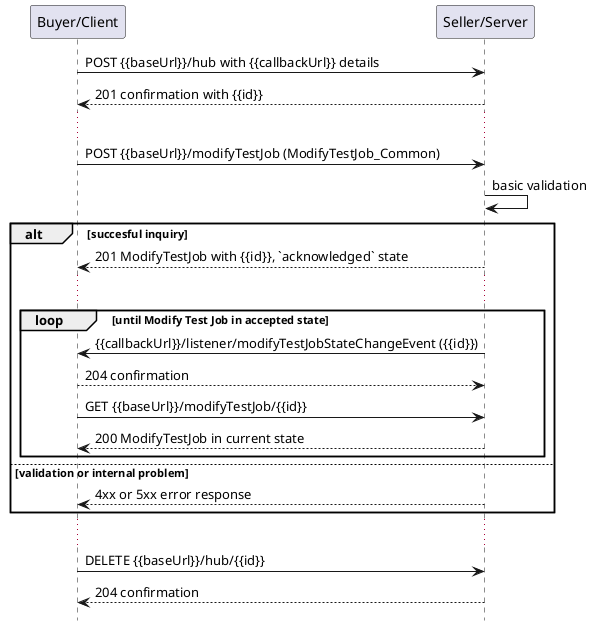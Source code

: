@startuml useCase10Notification

hide footbox

participant "Buyer/Client" as B
participant "Seller/Server" as S

B -> S: POST {{baseUrl}}/hub with {{callbackUrl}} details
S --> B: 201 confirmation with {{id}}
...
B -> S: POST {{baseUrl}}/modifyTestJob (ModifyTestJob_Common)
S -> S: basic validation

alt succesful inquiry
  S --> B: 201 ModifyTestJob with {{id}}, `acknowledged` state 
  ...

  group loop [until Modify Test Job in accepted state]
      S -> B: {{callbackUrl}}/listener/modifyTestJobStateChangeEvent ({{id}})
      B --> S: 204 confirmation
      B -> S:   GET {{baseUrl}}/modifyTestJob/{{id}}
      return 200 ModifyTestJob in current state
  end

else validation or internal problem
  S --> B : 4xx or 5xx error response
end 

...

B -> S : DELETE {{baseUrl}}/hub/{{id}} 
S --> B : 204 confirmation

@enduml